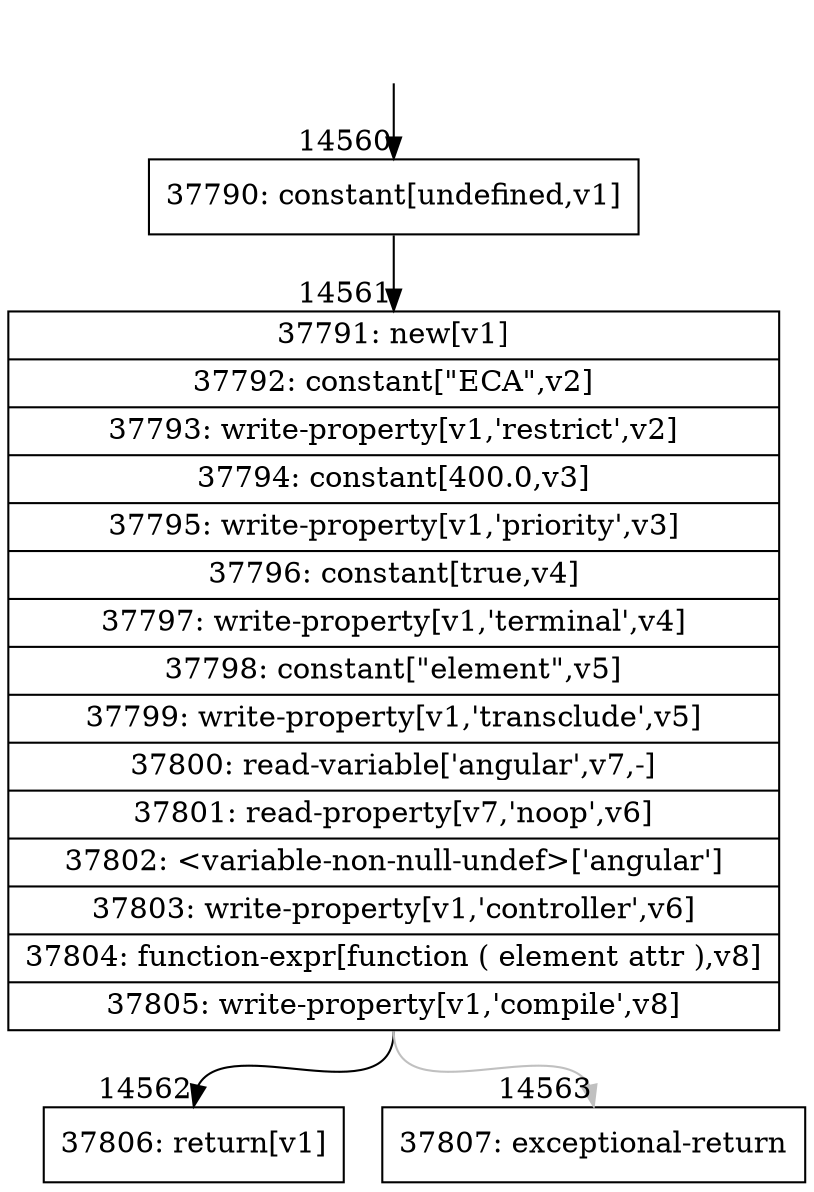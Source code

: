 digraph {
rankdir="TD"
BB_entry1150[shape=none,label=""];
BB_entry1150 -> BB14560 [tailport=s, headport=n, headlabel="    14560"]
BB14560 [shape=record label="{37790: constant[undefined,v1]}" ] 
BB14560 -> BB14561 [tailport=s, headport=n, headlabel="      14561"]
BB14561 [shape=record label="{37791: new[v1]|37792: constant[\"ECA\",v2]|37793: write-property[v1,'restrict',v2]|37794: constant[400.0,v3]|37795: write-property[v1,'priority',v3]|37796: constant[true,v4]|37797: write-property[v1,'terminal',v4]|37798: constant[\"element\",v5]|37799: write-property[v1,'transclude',v5]|37800: read-variable['angular',v7,-]|37801: read-property[v7,'noop',v6]|37802: \<variable-non-null-undef\>['angular']|37803: write-property[v1,'controller',v6]|37804: function-expr[function ( element attr ),v8]|37805: write-property[v1,'compile',v8]}" ] 
BB14561 -> BB14562 [tailport=s, headport=n, headlabel="      14562"]
BB14561 -> BB14563 [tailport=s, headport=n, color=gray, headlabel="      14563"]
BB14562 [shape=record label="{37806: return[v1]}" ] 
BB14563 [shape=record label="{37807: exceptional-return}" ] 
//#$~ 24104
}
